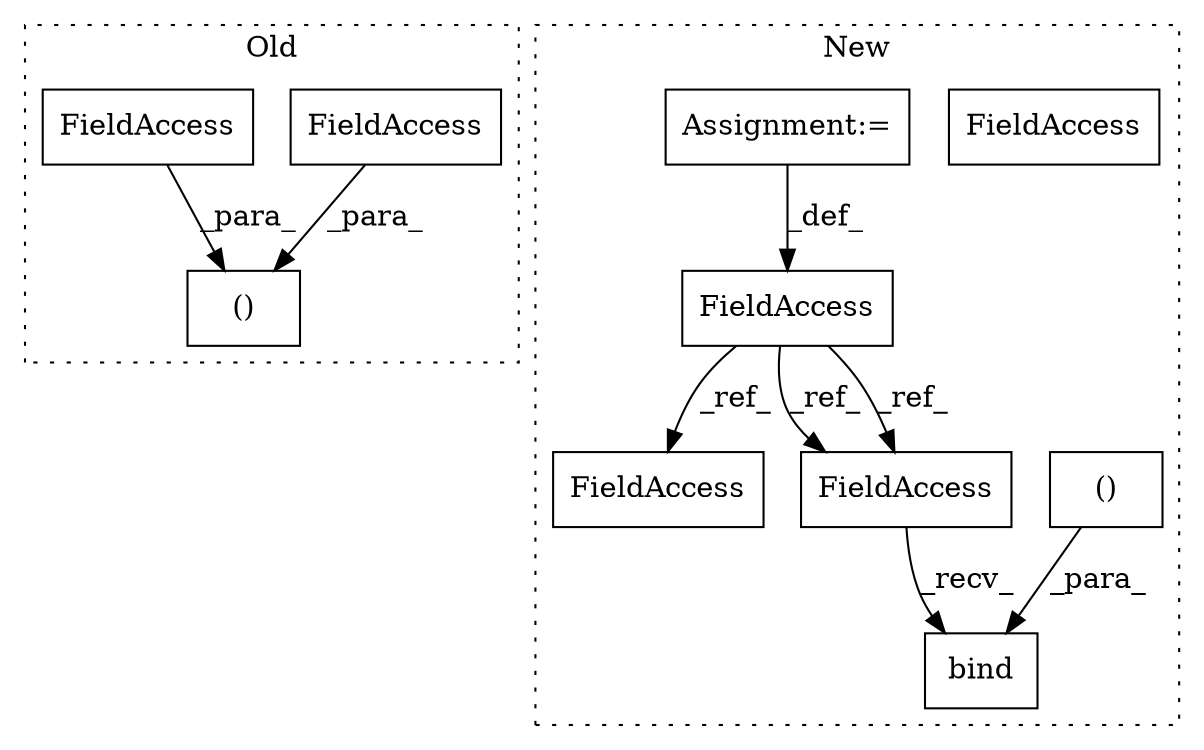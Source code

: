 digraph G {
subgraph cluster0 {
1 [label="()" a="106" s="5064" l="41" shape="box"];
4 [label="FieldAccess" a="22" s="5064" l="14" shape="box"];
8 [label="FieldAccess" a="22" s="5091" l="14" shape="box"];
label = "Old";
style="dotted";
}
subgraph cluster1 {
2 [label="bind" a="32" s="4698,4818" l="5,1" shape="box"];
3 [label="()" a="106" s="4746" l="69" shape="box"];
5 [label="FieldAccess" a="22" s="4688" l="9" shape="box"];
6 [label="FieldAccess" a="22" s="4632" l="9" shape="box"];
7 [label="FieldAccess" a="22" s="4827" l="9" shape="box"];
9 [label="Assignment:=" a="7" s="4641" l="1" shape="box"];
10 [label="FieldAccess" a="22" s="4688" l="9" shape="box"];
label = "New";
style="dotted";
}
3 -> 2 [label="_para_"];
4 -> 1 [label="_para_"];
6 -> 7 [label="_ref_"];
6 -> 10 [label="_ref_"];
6 -> 10 [label="_ref_"];
8 -> 1 [label="_para_"];
9 -> 6 [label="_def_"];
10 -> 2 [label="_recv_"];
}